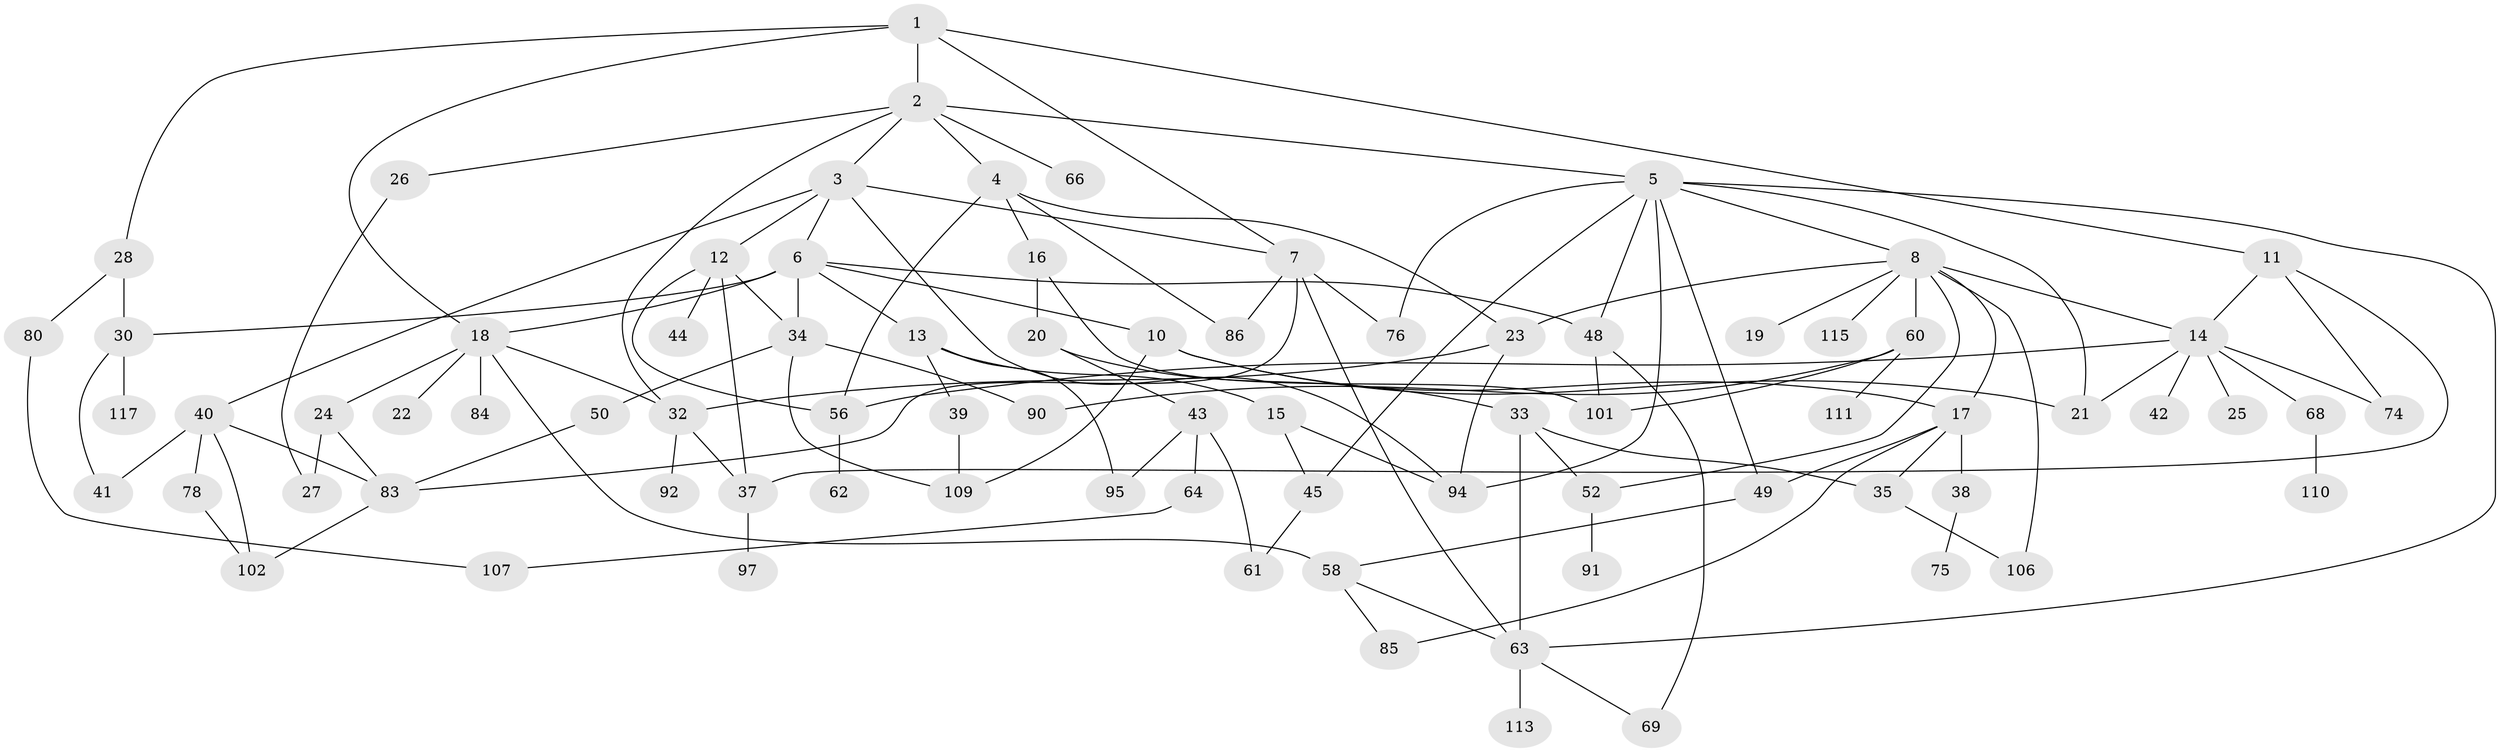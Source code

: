 // Generated by graph-tools (version 1.1) at 2025/51/02/27/25 19:51:39]
// undirected, 80 vertices, 127 edges
graph export_dot {
graph [start="1"]
  node [color=gray90,style=filled];
  1 [super="+114"];
  2 [super="+103"];
  3 [super="+73"];
  4 [super="+67"];
  5 [super="+81"];
  6 [super="+70"];
  7;
  8 [super="+9"];
  10 [super="+65"];
  11;
  12 [super="+46"];
  13;
  14 [super="+31"];
  15 [super="+51"];
  16;
  17 [super="+108"];
  18 [super="+120"];
  19 [super="+93"];
  20;
  21 [super="+53"];
  22;
  23 [super="+119"];
  24;
  25;
  26;
  27 [super="+71"];
  28 [super="+29"];
  30 [super="+55"];
  32 [super="+54"];
  33 [super="+36"];
  34 [super="+57"];
  35;
  37;
  38 [super="+47"];
  39;
  40 [super="+99"];
  41 [super="+105"];
  42;
  43 [super="+59"];
  44;
  45;
  48 [super="+79"];
  49;
  50;
  52;
  56;
  58;
  60 [super="+77"];
  61 [super="+72"];
  62;
  63 [super="+87"];
  64 [super="+89"];
  66;
  68;
  69 [super="+88"];
  74 [super="+112"];
  75;
  76 [super="+98"];
  78 [super="+96"];
  80 [super="+82"];
  83 [super="+116"];
  84;
  85;
  86;
  90;
  91;
  92;
  94 [super="+104"];
  95 [super="+100"];
  97;
  101;
  102;
  106;
  107;
  109 [super="+121"];
  110 [super="+118"];
  111;
  113;
  115;
  117;
  1 -- 2;
  1 -- 11;
  1 -- 28;
  1 -- 18;
  1 -- 7;
  2 -- 3;
  2 -- 4;
  2 -- 5;
  2 -- 26;
  2 -- 66;
  2 -- 32;
  3 -- 6;
  3 -- 7;
  3 -- 12;
  3 -- 40;
  3 -- 94;
  4 -- 16;
  4 -- 86;
  4 -- 56;
  4 -- 23;
  5 -- 8;
  5 -- 21;
  5 -- 45;
  5 -- 49;
  5 -- 63;
  5 -- 76;
  5 -- 94;
  5 -- 48;
  6 -- 10;
  6 -- 13;
  6 -- 18;
  6 -- 48;
  6 -- 30;
  6 -- 34;
  7 -- 76;
  7 -- 86;
  7 -- 63;
  7 -- 83;
  8 -- 19;
  8 -- 23;
  8 -- 115;
  8 -- 52;
  8 -- 106;
  8 -- 60;
  8 -- 14;
  8 -- 17;
  10 -- 17;
  10 -- 21;
  10 -- 109;
  11 -- 14;
  11 -- 37;
  11 -- 74;
  12 -- 34;
  12 -- 44;
  12 -- 56;
  12 -- 37;
  13 -- 15;
  13 -- 39;
  13 -- 95;
  14 -- 25;
  14 -- 42;
  14 -- 68;
  14 -- 56;
  14 -- 74;
  14 -- 21;
  15 -- 45;
  15 -- 94;
  16 -- 20;
  16 -- 101;
  17 -- 38;
  17 -- 35;
  17 -- 85;
  17 -- 49;
  18 -- 22;
  18 -- 24;
  18 -- 32;
  18 -- 58;
  18 -- 84;
  20 -- 33;
  20 -- 43;
  23 -- 32;
  23 -- 94;
  24 -- 27;
  24 -- 83;
  26 -- 27;
  28 -- 30;
  28 -- 80;
  30 -- 41;
  30 -- 117;
  32 -- 37;
  32 -- 92;
  33 -- 35;
  33 -- 63;
  33 -- 52;
  34 -- 50;
  34 -- 109;
  34 -- 90;
  35 -- 106;
  37 -- 97;
  38 -- 75;
  39 -- 109;
  40 -- 78;
  40 -- 102;
  40 -- 41;
  40 -- 83;
  43 -- 61;
  43 -- 64;
  43 -- 95;
  45 -- 61;
  48 -- 69;
  48 -- 101;
  49 -- 58;
  50 -- 83;
  52 -- 91;
  56 -- 62;
  58 -- 85;
  58 -- 63;
  60 -- 111;
  60 -- 90;
  60 -- 101;
  63 -- 113;
  63 -- 69;
  64 -- 107;
  68 -- 110;
  78 -- 102;
  80 -- 107;
  83 -- 102;
}

